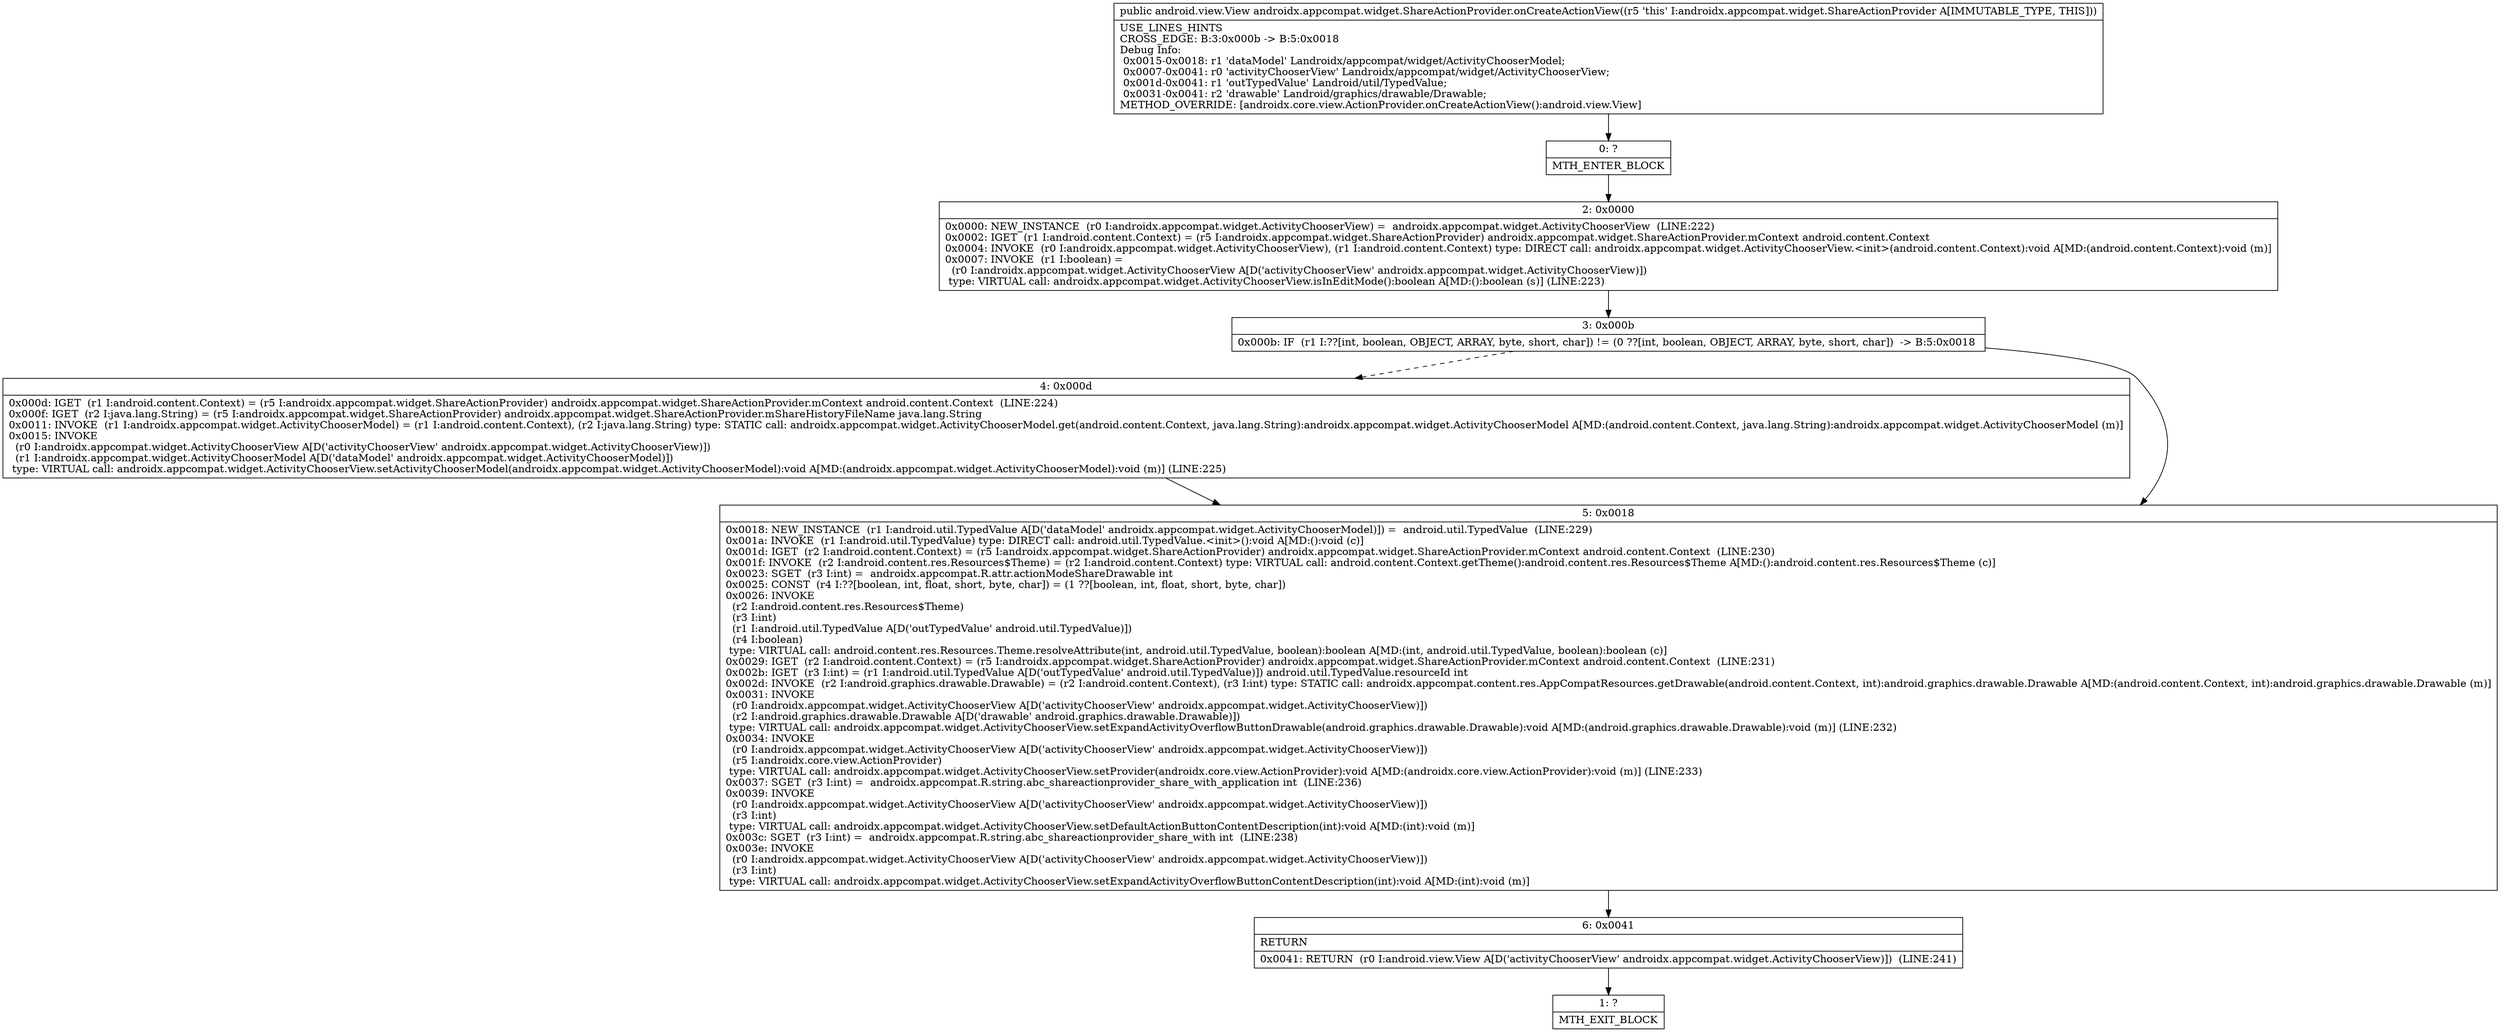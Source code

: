 digraph "CFG forandroidx.appcompat.widget.ShareActionProvider.onCreateActionView()Landroid\/view\/View;" {
Node_0 [shape=record,label="{0\:\ ?|MTH_ENTER_BLOCK\l}"];
Node_2 [shape=record,label="{2\:\ 0x0000|0x0000: NEW_INSTANCE  (r0 I:androidx.appcompat.widget.ActivityChooserView) =  androidx.appcompat.widget.ActivityChooserView  (LINE:222)\l0x0002: IGET  (r1 I:android.content.Context) = (r5 I:androidx.appcompat.widget.ShareActionProvider) androidx.appcompat.widget.ShareActionProvider.mContext android.content.Context \l0x0004: INVOKE  (r0 I:androidx.appcompat.widget.ActivityChooserView), (r1 I:android.content.Context) type: DIRECT call: androidx.appcompat.widget.ActivityChooserView.\<init\>(android.content.Context):void A[MD:(android.content.Context):void (m)]\l0x0007: INVOKE  (r1 I:boolean) = \l  (r0 I:androidx.appcompat.widget.ActivityChooserView A[D('activityChooserView' androidx.appcompat.widget.ActivityChooserView)])\l type: VIRTUAL call: androidx.appcompat.widget.ActivityChooserView.isInEditMode():boolean A[MD:():boolean (s)] (LINE:223)\l}"];
Node_3 [shape=record,label="{3\:\ 0x000b|0x000b: IF  (r1 I:??[int, boolean, OBJECT, ARRAY, byte, short, char]) != (0 ??[int, boolean, OBJECT, ARRAY, byte, short, char])  \-\> B:5:0x0018 \l}"];
Node_4 [shape=record,label="{4\:\ 0x000d|0x000d: IGET  (r1 I:android.content.Context) = (r5 I:androidx.appcompat.widget.ShareActionProvider) androidx.appcompat.widget.ShareActionProvider.mContext android.content.Context  (LINE:224)\l0x000f: IGET  (r2 I:java.lang.String) = (r5 I:androidx.appcompat.widget.ShareActionProvider) androidx.appcompat.widget.ShareActionProvider.mShareHistoryFileName java.lang.String \l0x0011: INVOKE  (r1 I:androidx.appcompat.widget.ActivityChooserModel) = (r1 I:android.content.Context), (r2 I:java.lang.String) type: STATIC call: androidx.appcompat.widget.ActivityChooserModel.get(android.content.Context, java.lang.String):androidx.appcompat.widget.ActivityChooserModel A[MD:(android.content.Context, java.lang.String):androidx.appcompat.widget.ActivityChooserModel (m)]\l0x0015: INVOKE  \l  (r0 I:androidx.appcompat.widget.ActivityChooserView A[D('activityChooserView' androidx.appcompat.widget.ActivityChooserView)])\l  (r1 I:androidx.appcompat.widget.ActivityChooserModel A[D('dataModel' androidx.appcompat.widget.ActivityChooserModel)])\l type: VIRTUAL call: androidx.appcompat.widget.ActivityChooserView.setActivityChooserModel(androidx.appcompat.widget.ActivityChooserModel):void A[MD:(androidx.appcompat.widget.ActivityChooserModel):void (m)] (LINE:225)\l}"];
Node_5 [shape=record,label="{5\:\ 0x0018|0x0018: NEW_INSTANCE  (r1 I:android.util.TypedValue A[D('dataModel' androidx.appcompat.widget.ActivityChooserModel)]) =  android.util.TypedValue  (LINE:229)\l0x001a: INVOKE  (r1 I:android.util.TypedValue) type: DIRECT call: android.util.TypedValue.\<init\>():void A[MD:():void (c)]\l0x001d: IGET  (r2 I:android.content.Context) = (r5 I:androidx.appcompat.widget.ShareActionProvider) androidx.appcompat.widget.ShareActionProvider.mContext android.content.Context  (LINE:230)\l0x001f: INVOKE  (r2 I:android.content.res.Resources$Theme) = (r2 I:android.content.Context) type: VIRTUAL call: android.content.Context.getTheme():android.content.res.Resources$Theme A[MD:():android.content.res.Resources$Theme (c)]\l0x0023: SGET  (r3 I:int) =  androidx.appcompat.R.attr.actionModeShareDrawable int \l0x0025: CONST  (r4 I:??[boolean, int, float, short, byte, char]) = (1 ??[boolean, int, float, short, byte, char]) \l0x0026: INVOKE  \l  (r2 I:android.content.res.Resources$Theme)\l  (r3 I:int)\l  (r1 I:android.util.TypedValue A[D('outTypedValue' android.util.TypedValue)])\l  (r4 I:boolean)\l type: VIRTUAL call: android.content.res.Resources.Theme.resolveAttribute(int, android.util.TypedValue, boolean):boolean A[MD:(int, android.util.TypedValue, boolean):boolean (c)]\l0x0029: IGET  (r2 I:android.content.Context) = (r5 I:androidx.appcompat.widget.ShareActionProvider) androidx.appcompat.widget.ShareActionProvider.mContext android.content.Context  (LINE:231)\l0x002b: IGET  (r3 I:int) = (r1 I:android.util.TypedValue A[D('outTypedValue' android.util.TypedValue)]) android.util.TypedValue.resourceId int \l0x002d: INVOKE  (r2 I:android.graphics.drawable.Drawable) = (r2 I:android.content.Context), (r3 I:int) type: STATIC call: androidx.appcompat.content.res.AppCompatResources.getDrawable(android.content.Context, int):android.graphics.drawable.Drawable A[MD:(android.content.Context, int):android.graphics.drawable.Drawable (m)]\l0x0031: INVOKE  \l  (r0 I:androidx.appcompat.widget.ActivityChooserView A[D('activityChooserView' androidx.appcompat.widget.ActivityChooserView)])\l  (r2 I:android.graphics.drawable.Drawable A[D('drawable' android.graphics.drawable.Drawable)])\l type: VIRTUAL call: androidx.appcompat.widget.ActivityChooserView.setExpandActivityOverflowButtonDrawable(android.graphics.drawable.Drawable):void A[MD:(android.graphics.drawable.Drawable):void (m)] (LINE:232)\l0x0034: INVOKE  \l  (r0 I:androidx.appcompat.widget.ActivityChooserView A[D('activityChooserView' androidx.appcompat.widget.ActivityChooserView)])\l  (r5 I:androidx.core.view.ActionProvider)\l type: VIRTUAL call: androidx.appcompat.widget.ActivityChooserView.setProvider(androidx.core.view.ActionProvider):void A[MD:(androidx.core.view.ActionProvider):void (m)] (LINE:233)\l0x0037: SGET  (r3 I:int) =  androidx.appcompat.R.string.abc_shareactionprovider_share_with_application int  (LINE:236)\l0x0039: INVOKE  \l  (r0 I:androidx.appcompat.widget.ActivityChooserView A[D('activityChooserView' androidx.appcompat.widget.ActivityChooserView)])\l  (r3 I:int)\l type: VIRTUAL call: androidx.appcompat.widget.ActivityChooserView.setDefaultActionButtonContentDescription(int):void A[MD:(int):void (m)]\l0x003c: SGET  (r3 I:int) =  androidx.appcompat.R.string.abc_shareactionprovider_share_with int  (LINE:238)\l0x003e: INVOKE  \l  (r0 I:androidx.appcompat.widget.ActivityChooserView A[D('activityChooserView' androidx.appcompat.widget.ActivityChooserView)])\l  (r3 I:int)\l type: VIRTUAL call: androidx.appcompat.widget.ActivityChooserView.setExpandActivityOverflowButtonContentDescription(int):void A[MD:(int):void (m)]\l}"];
Node_6 [shape=record,label="{6\:\ 0x0041|RETURN\l|0x0041: RETURN  (r0 I:android.view.View A[D('activityChooserView' androidx.appcompat.widget.ActivityChooserView)])  (LINE:241)\l}"];
Node_1 [shape=record,label="{1\:\ ?|MTH_EXIT_BLOCK\l}"];
MethodNode[shape=record,label="{public android.view.View androidx.appcompat.widget.ShareActionProvider.onCreateActionView((r5 'this' I:androidx.appcompat.widget.ShareActionProvider A[IMMUTABLE_TYPE, THIS]))  | USE_LINES_HINTS\lCROSS_EDGE: B:3:0x000b \-\> B:5:0x0018\lDebug Info:\l  0x0015\-0x0018: r1 'dataModel' Landroidx\/appcompat\/widget\/ActivityChooserModel;\l  0x0007\-0x0041: r0 'activityChooserView' Landroidx\/appcompat\/widget\/ActivityChooserView;\l  0x001d\-0x0041: r1 'outTypedValue' Landroid\/util\/TypedValue;\l  0x0031\-0x0041: r2 'drawable' Landroid\/graphics\/drawable\/Drawable;\lMETHOD_OVERRIDE: [androidx.core.view.ActionProvider.onCreateActionView():android.view.View]\l}"];
MethodNode -> Node_0;Node_0 -> Node_2;
Node_2 -> Node_3;
Node_3 -> Node_4[style=dashed];
Node_3 -> Node_5;
Node_4 -> Node_5;
Node_5 -> Node_6;
Node_6 -> Node_1;
}

